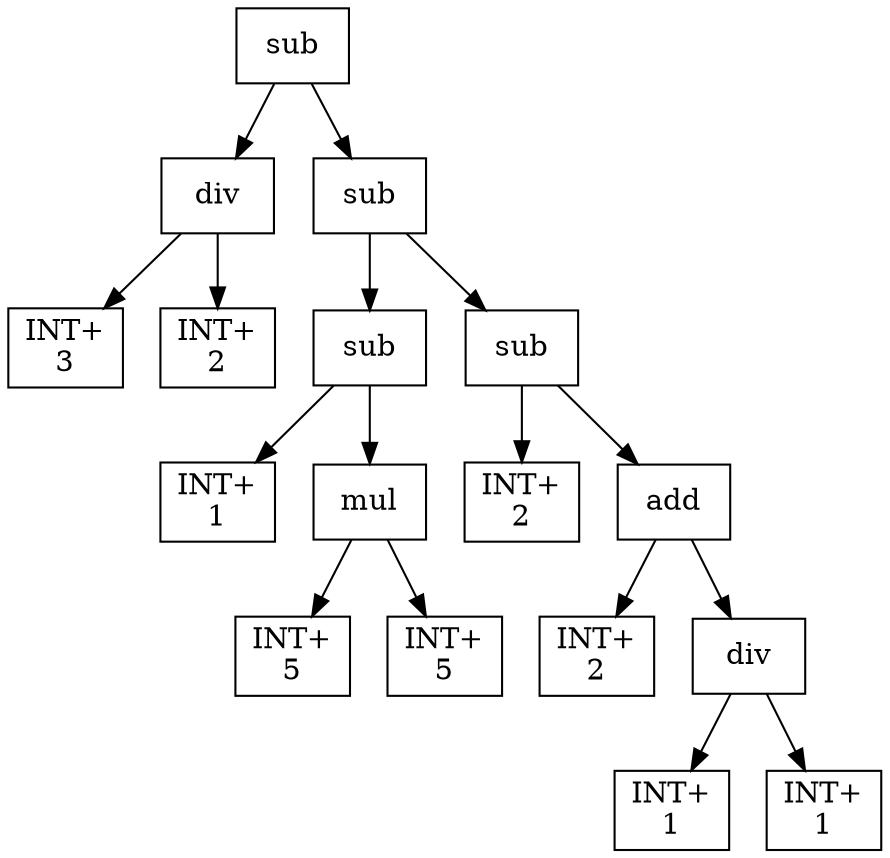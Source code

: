 digraph expr {
  node [shape=box];
  n1 [label="sub"];
  n2 [label="div"];
  n3 [label="INT+\n3"];
  n4 [label="INT+\n2"];
  n2 -> n3;
  n2 -> n4;
  n5 [label="sub"];
  n6 [label="sub"];
  n7 [label="INT+\n1"];
  n8 [label="mul"];
  n9 [label="INT+\n5"];
  n10 [label="INT+\n5"];
  n8 -> n9;
  n8 -> n10;
  n6 -> n7;
  n6 -> n8;
  n11 [label="sub"];
  n12 [label="INT+\n2"];
  n13 [label="add"];
  n14 [label="INT+\n2"];
  n15 [label="div"];
  n16 [label="INT+\n1"];
  n17 [label="INT+\n1"];
  n15 -> n16;
  n15 -> n17;
  n13 -> n14;
  n13 -> n15;
  n11 -> n12;
  n11 -> n13;
  n5 -> n6;
  n5 -> n11;
  n1 -> n2;
  n1 -> n5;
}